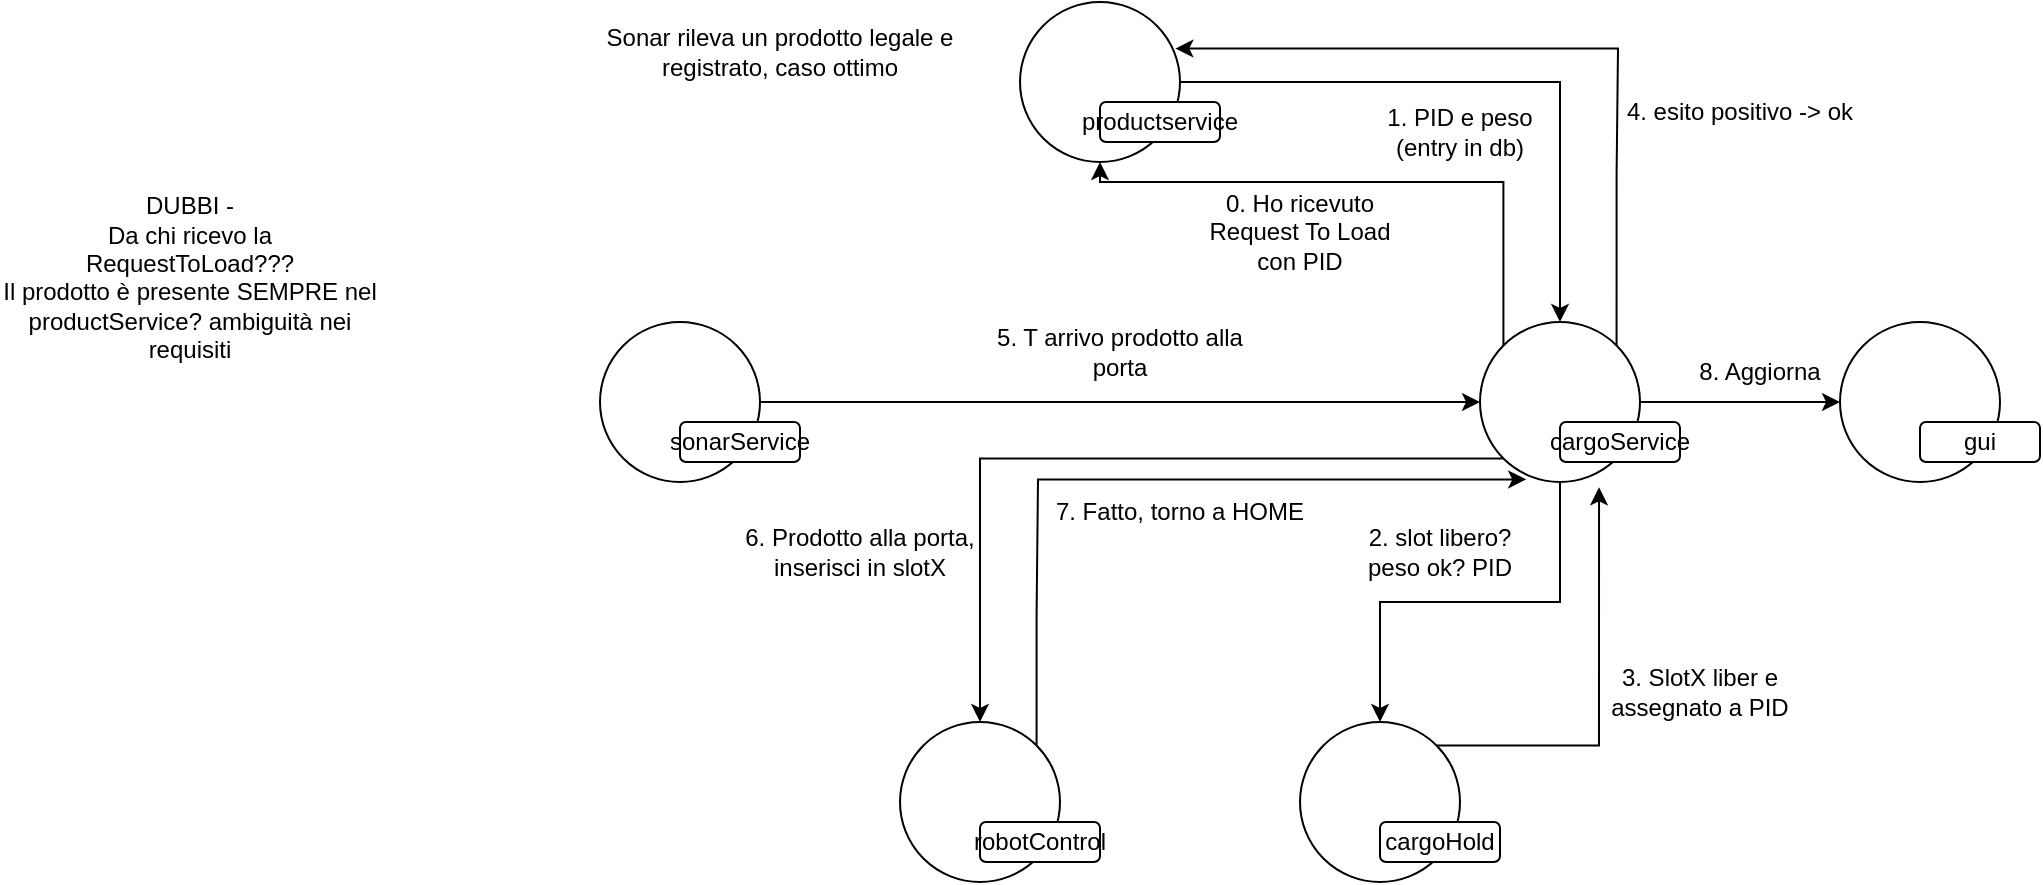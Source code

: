 <mxfile version="28.0.6" pages="4">
  <diagram name="ProdottoDisponibile" id="25Efme0Ay3es9wh1dyTM">
    <mxGraphModel dx="1852" dy="499" grid="1" gridSize="10" guides="1" tooltips="1" connect="1" arrows="1" fold="1" page="1" pageScale="1" pageWidth="827" pageHeight="1169" math="0" shadow="0">
      <root>
        <mxCell id="0" />
        <mxCell id="1" parent="0" />
        <mxCell id="WGEKUS04sTv0rBj9BLx_-32" style="edgeStyle=orthogonalEdgeStyle;rounded=0;orthogonalLoop=1;jettySize=auto;html=1;exitX=1;exitY=0.5;exitDx=0;exitDy=0;entryX=0;entryY=0.5;entryDx=0;entryDy=0;" parent="1" source="WGEKUS04sTv0rBj9BLx_-2" target="WGEKUS04sTv0rBj9BLx_-4" edge="1">
          <mxGeometry relative="1" as="geometry" />
        </mxCell>
        <mxCell id="WGEKUS04sTv0rBj9BLx_-2" value="" style="ellipse;whiteSpace=wrap;html=1;aspect=fixed;" parent="1" vertex="1">
          <mxGeometry x="170" y="240" width="80" height="80" as="geometry" />
        </mxCell>
        <mxCell id="WGEKUS04sTv0rBj9BLx_-3" value="sonarService" style="rounded=1;whiteSpace=wrap;html=1;" parent="1" vertex="1">
          <mxGeometry x="210" y="290" width="60" height="20" as="geometry" />
        </mxCell>
        <mxCell id="WGEKUS04sTv0rBj9BLx_-22" style="edgeStyle=orthogonalEdgeStyle;rounded=0;orthogonalLoop=1;jettySize=auto;html=1;exitX=1;exitY=0;exitDx=0;exitDy=0;entryX=0.971;entryY=0.291;entryDx=0;entryDy=0;entryPerimeter=0;" parent="1" source="WGEKUS04sTv0rBj9BLx_-4" target="WGEKUS04sTv0rBj9BLx_-7" edge="1">
          <mxGeometry relative="1" as="geometry">
            <mxPoint x="678" y="80" as="targetPoint" />
            <Array as="points">
              <mxPoint x="678" y="166" />
              <mxPoint x="679" y="103" />
            </Array>
          </mxGeometry>
        </mxCell>
        <mxCell id="WGEKUS04sTv0rBj9BLx_-24" style="edgeStyle=orthogonalEdgeStyle;rounded=0;orthogonalLoop=1;jettySize=auto;html=1;exitX=0.5;exitY=1;exitDx=0;exitDy=0;entryX=0.5;entryY=0;entryDx=0;entryDy=0;" parent="1" source="WGEKUS04sTv0rBj9BLx_-4" target="WGEKUS04sTv0rBj9BLx_-11" edge="1">
          <mxGeometry relative="1" as="geometry" />
        </mxCell>
        <mxCell id="WGEKUS04sTv0rBj9BLx_-34" style="edgeStyle=orthogonalEdgeStyle;rounded=0;orthogonalLoop=1;jettySize=auto;html=1;exitX=0;exitY=1;exitDx=0;exitDy=0;entryX=0.5;entryY=0;entryDx=0;entryDy=0;" parent="1" source="WGEKUS04sTv0rBj9BLx_-4" target="WGEKUS04sTv0rBj9BLx_-9" edge="1">
          <mxGeometry relative="1" as="geometry" />
        </mxCell>
        <mxCell id="f1D6WuZxMdPs2gHAFTNx-3" style="edgeStyle=orthogonalEdgeStyle;rounded=0;orthogonalLoop=1;jettySize=auto;html=1;exitX=1;exitY=0.5;exitDx=0;exitDy=0;entryX=0;entryY=0.5;entryDx=0;entryDy=0;" parent="1" source="WGEKUS04sTv0rBj9BLx_-4" target="f1D6WuZxMdPs2gHAFTNx-1" edge="1">
          <mxGeometry relative="1" as="geometry" />
        </mxCell>
        <mxCell id="b7JDsCgxkfN641fADbbu-5" style="edgeStyle=orthogonalEdgeStyle;rounded=0;orthogonalLoop=1;jettySize=auto;html=1;exitX=0;exitY=0;exitDx=0;exitDy=0;entryX=0.5;entryY=1;entryDx=0;entryDy=0;" parent="1" source="WGEKUS04sTv0rBj9BLx_-4" target="WGEKUS04sTv0rBj9BLx_-7" edge="1">
          <mxGeometry relative="1" as="geometry">
            <Array as="points">
              <mxPoint x="622" y="170" />
              <mxPoint x="420" y="170" />
            </Array>
          </mxGeometry>
        </mxCell>
        <mxCell id="WGEKUS04sTv0rBj9BLx_-4" value="" style="ellipse;whiteSpace=wrap;html=1;aspect=fixed;" parent="1" vertex="1">
          <mxGeometry x="610" y="240" width="80" height="80" as="geometry" />
        </mxCell>
        <mxCell id="WGEKUS04sTv0rBj9BLx_-5" value="cargoService" style="rounded=1;whiteSpace=wrap;html=1;" parent="1" vertex="1">
          <mxGeometry x="650" y="290" width="60" height="20" as="geometry" />
        </mxCell>
        <mxCell id="WGEKUS04sTv0rBj9BLx_-17" style="edgeStyle=orthogonalEdgeStyle;rounded=0;orthogonalLoop=1;jettySize=auto;html=1;exitX=1;exitY=0.5;exitDx=0;exitDy=0;entryX=0.5;entryY=0;entryDx=0;entryDy=0;" parent="1" source="WGEKUS04sTv0rBj9BLx_-7" target="WGEKUS04sTv0rBj9BLx_-4" edge="1">
          <mxGeometry relative="1" as="geometry" />
        </mxCell>
        <mxCell id="WGEKUS04sTv0rBj9BLx_-7" value="" style="ellipse;whiteSpace=wrap;html=1;aspect=fixed;" parent="1" vertex="1">
          <mxGeometry x="380" y="80" width="80" height="80" as="geometry" />
        </mxCell>
        <mxCell id="WGEKUS04sTv0rBj9BLx_-8" value="productservice" style="rounded=1;whiteSpace=wrap;html=1;" parent="1" vertex="1">
          <mxGeometry x="420" y="130" width="60" height="20" as="geometry" />
        </mxCell>
        <mxCell id="WGEKUS04sTv0rBj9BLx_-37" style="edgeStyle=orthogonalEdgeStyle;rounded=0;orthogonalLoop=1;jettySize=auto;html=1;exitX=1;exitY=0;exitDx=0;exitDy=0;entryX=0.289;entryY=0.984;entryDx=0;entryDy=0;entryPerimeter=0;" parent="1" source="WGEKUS04sTv0rBj9BLx_-9" target="WGEKUS04sTv0rBj9BLx_-4" edge="1">
          <mxGeometry relative="1" as="geometry">
            <mxPoint x="388" y="320" as="targetPoint" />
            <Array as="points">
              <mxPoint x="388" y="386" />
              <mxPoint x="389" y="319" />
            </Array>
          </mxGeometry>
        </mxCell>
        <mxCell id="WGEKUS04sTv0rBj9BLx_-9" value="" style="ellipse;whiteSpace=wrap;html=1;aspect=fixed;" parent="1" vertex="1">
          <mxGeometry x="320" y="440" width="80" height="80" as="geometry" />
        </mxCell>
        <mxCell id="WGEKUS04sTv0rBj9BLx_-10" value="robotControl" style="rounded=1;whiteSpace=wrap;html=1;" parent="1" vertex="1">
          <mxGeometry x="360" y="490" width="60" height="20" as="geometry" />
        </mxCell>
        <mxCell id="WGEKUS04sTv0rBj9BLx_-11" value="" style="ellipse;whiteSpace=wrap;html=1;aspect=fixed;" parent="1" vertex="1">
          <mxGeometry x="520" y="440" width="80" height="80" as="geometry" />
        </mxCell>
        <mxCell id="WGEKUS04sTv0rBj9BLx_-12" value="cargoHold" style="rounded=1;whiteSpace=wrap;html=1;" parent="1" vertex="1">
          <mxGeometry x="560" y="490" width="60" height="20" as="geometry" />
        </mxCell>
        <mxCell id="WGEKUS04sTv0rBj9BLx_-15" value="Sonar rileva un prodotto legale e registrato, caso ottimo" style="text;html=1;align=center;verticalAlign=middle;whiteSpace=wrap;rounded=0;" parent="1" vertex="1">
          <mxGeometry x="150" y="90" width="220" height="30" as="geometry" />
        </mxCell>
        <mxCell id="WGEKUS04sTv0rBj9BLx_-18" value="1. PID e peso (entry in db)" style="text;html=1;align=center;verticalAlign=middle;whiteSpace=wrap;rounded=0;" parent="1" vertex="1">
          <mxGeometry x="550" y="130" width="100" height="30" as="geometry" />
        </mxCell>
        <mxCell id="WGEKUS04sTv0rBj9BLx_-23" value="4. esito positivo -&amp;gt; ok" style="text;html=1;align=center;verticalAlign=middle;whiteSpace=wrap;rounded=0;" parent="1" vertex="1">
          <mxGeometry x="680" y="120" width="120" height="30" as="geometry" />
        </mxCell>
        <mxCell id="WGEKUS04sTv0rBj9BLx_-25" value="2. slot libero? peso ok? PID" style="text;html=1;align=center;verticalAlign=middle;whiteSpace=wrap;rounded=0;" parent="1" vertex="1">
          <mxGeometry x="540" y="340" width="100" height="30" as="geometry" />
        </mxCell>
        <mxCell id="WGEKUS04sTv0rBj9BLx_-27" value="3. SlotX liber e assegnato a PID" style="text;html=1;align=center;verticalAlign=middle;whiteSpace=wrap;rounded=0;" parent="1" vertex="1">
          <mxGeometry x="670" y="410" width="100" height="30" as="geometry" />
        </mxCell>
        <mxCell id="WGEKUS04sTv0rBj9BLx_-30" style="edgeStyle=orthogonalEdgeStyle;rounded=0;orthogonalLoop=1;jettySize=auto;html=1;exitX=1;exitY=0;exitDx=0;exitDy=0;entryX=0.744;entryY=1.033;entryDx=0;entryDy=0;entryPerimeter=0;" parent="1" source="WGEKUS04sTv0rBj9BLx_-11" target="WGEKUS04sTv0rBj9BLx_-4" edge="1">
          <mxGeometry relative="1" as="geometry" />
        </mxCell>
        <mxCell id="WGEKUS04sTv0rBj9BLx_-31" value="5. T arrivo prodotto alla porta" style="text;html=1;align=center;verticalAlign=middle;whiteSpace=wrap;rounded=0;" parent="1" vertex="1">
          <mxGeometry x="360" y="240" width="140" height="30" as="geometry" />
        </mxCell>
        <mxCell id="WGEKUS04sTv0rBj9BLx_-35" value="6. Prodotto alla porta, inserisci in slotX" style="text;html=1;align=center;verticalAlign=middle;whiteSpace=wrap;rounded=0;" parent="1" vertex="1">
          <mxGeometry x="230" y="340" width="140" height="30" as="geometry" />
        </mxCell>
        <mxCell id="WGEKUS04sTv0rBj9BLx_-38" value="7. Fatto, torno a HOME" style="text;html=1;align=center;verticalAlign=middle;whiteSpace=wrap;rounded=0;" parent="1" vertex="1">
          <mxGeometry x="390" y="320" width="140" height="30" as="geometry" />
        </mxCell>
        <mxCell id="f1D6WuZxMdPs2gHAFTNx-1" value="" style="ellipse;whiteSpace=wrap;html=1;aspect=fixed;" parent="1" vertex="1">
          <mxGeometry x="790" y="240" width="80" height="80" as="geometry" />
        </mxCell>
        <mxCell id="f1D6WuZxMdPs2gHAFTNx-2" value="gui" style="rounded=1;whiteSpace=wrap;html=1;" parent="1" vertex="1">
          <mxGeometry x="830" y="290" width="60" height="20" as="geometry" />
        </mxCell>
        <mxCell id="f1D6WuZxMdPs2gHAFTNx-4" value="8. Aggiorna" style="text;html=1;align=center;verticalAlign=middle;whiteSpace=wrap;rounded=0;" parent="1" vertex="1">
          <mxGeometry x="690" y="250" width="120" height="30" as="geometry" />
        </mxCell>
        <mxCell id="b7JDsCgxkfN641fADbbu-1" value="DUBBI -&lt;br&gt;Da chi ricevo la RequestToLoad???&lt;br&gt;Il prodotto è presente SEMPRE nel productService? ambiguità nei requisiti&lt;div&gt;&lt;br&gt;&lt;/div&gt;" style="text;html=1;align=center;verticalAlign=middle;whiteSpace=wrap;rounded=0;" parent="1" vertex="1">
          <mxGeometry x="-130" y="170" width="190" height="110" as="geometry" />
        </mxCell>
        <mxCell id="b7JDsCgxkfN641fADbbu-6" value="0. Ho ricevuto Request To Load con PID" style="text;html=1;align=center;verticalAlign=middle;whiteSpace=wrap;rounded=0;" parent="1" vertex="1">
          <mxGeometry x="470" y="180" width="100" height="30" as="geometry" />
        </mxCell>
      </root>
    </mxGraphModel>
  </diagram>
  <diagram name="Neg1 - illegalProduct" id="JJoJsT08v6iu-mhNfzCP">
    <mxGraphModel dx="1025" dy="499" grid="1" gridSize="10" guides="1" tooltips="1" connect="1" arrows="1" fold="1" page="1" pageScale="1" pageWidth="827" pageHeight="1169" math="0" shadow="0">
      <root>
        <mxCell id="0" />
        <mxCell id="1" parent="0" />
        <mxCell id="7TsAhdL8rtgzQ2KAtKML-1" value="Prodotto non registrato o peso &amp;gt; max" style="text;html=1;align=center;verticalAlign=middle;whiteSpace=wrap;rounded=0;" parent="1" vertex="1">
          <mxGeometry x="400" y="50" width="200" height="50" as="geometry" />
        </mxCell>
        <mxCell id="kh7jRxRdBOwOGf4_5ecX-2" value="" style="ellipse;whiteSpace=wrap;html=1;aspect=fixed;" parent="1" vertex="1">
          <mxGeometry x="70" y="240" width="80" height="80" as="geometry" />
        </mxCell>
        <mxCell id="kh7jRxRdBOwOGf4_5ecX-3" value="sonarService" style="rounded=1;whiteSpace=wrap;html=1;" parent="1" vertex="1">
          <mxGeometry x="110" y="290" width="60" height="20" as="geometry" />
        </mxCell>
        <mxCell id="kh7jRxRdBOwOGf4_5ecX-8" style="edgeStyle=orthogonalEdgeStyle;rounded=0;orthogonalLoop=1;jettySize=auto;html=1;exitX=0;exitY=0;exitDx=0;exitDy=0;entryX=0.5;entryY=1;entryDx=0;entryDy=0;" parent="1" source="kh7jRxRdBOwOGf4_5ecX-9" target="kh7jRxRdBOwOGf4_5ecX-12" edge="1">
          <mxGeometry relative="1" as="geometry">
            <Array as="points">
              <mxPoint x="522" y="170" />
              <mxPoint x="320" y="170" />
            </Array>
          </mxGeometry>
        </mxCell>
        <mxCell id="AK_VR0vXPfZtuDrAQIk0-1" style="edgeStyle=none;curved=1;rounded=0;orthogonalLoop=1;jettySize=auto;html=1;exitX=1;exitY=0.5;exitDx=0;exitDy=0;entryX=0;entryY=0.5;entryDx=0;entryDy=0;fontSize=12;startSize=8;endSize=8;" parent="1" source="kh7jRxRdBOwOGf4_5ecX-9" target="kh7jRxRdBOwOGf4_5ecX-27" edge="1">
          <mxGeometry relative="1" as="geometry" />
        </mxCell>
        <mxCell id="kh7jRxRdBOwOGf4_5ecX-9" value="" style="ellipse;whiteSpace=wrap;html=1;aspect=fixed;" parent="1" vertex="1">
          <mxGeometry x="510" y="240" width="80" height="80" as="geometry" />
        </mxCell>
        <mxCell id="kh7jRxRdBOwOGf4_5ecX-10" value="cargoService" style="rounded=1;whiteSpace=wrap;html=1;" parent="1" vertex="1">
          <mxGeometry x="550" y="290" width="60" height="20" as="geometry" />
        </mxCell>
        <mxCell id="kh7jRxRdBOwOGf4_5ecX-11" style="edgeStyle=orthogonalEdgeStyle;rounded=0;orthogonalLoop=1;jettySize=auto;html=1;exitX=1;exitY=0.5;exitDx=0;exitDy=0;entryX=0.5;entryY=0;entryDx=0;entryDy=0;" parent="1" source="kh7jRxRdBOwOGf4_5ecX-12" target="kh7jRxRdBOwOGf4_5ecX-9" edge="1">
          <mxGeometry relative="1" as="geometry" />
        </mxCell>
        <mxCell id="kh7jRxRdBOwOGf4_5ecX-12" value="" style="ellipse;whiteSpace=wrap;html=1;aspect=fixed;" parent="1" vertex="1">
          <mxGeometry x="280" y="80" width="80" height="80" as="geometry" />
        </mxCell>
        <mxCell id="kh7jRxRdBOwOGf4_5ecX-13" value="productservice" style="rounded=1;whiteSpace=wrap;html=1;" parent="1" vertex="1">
          <mxGeometry x="320" y="130" width="60" height="20" as="geometry" />
        </mxCell>
        <mxCell id="kh7jRxRdBOwOGf4_5ecX-15" value="" style="ellipse;whiteSpace=wrap;html=1;aspect=fixed;" parent="1" vertex="1">
          <mxGeometry x="220" y="440" width="80" height="80" as="geometry" />
        </mxCell>
        <mxCell id="kh7jRxRdBOwOGf4_5ecX-16" value="robotControl" style="rounded=1;whiteSpace=wrap;html=1;" parent="1" vertex="1">
          <mxGeometry x="260" y="490" width="60" height="20" as="geometry" />
        </mxCell>
        <mxCell id="kh7jRxRdBOwOGf4_5ecX-17" value="" style="ellipse;whiteSpace=wrap;html=1;aspect=fixed;" parent="1" vertex="1">
          <mxGeometry x="420" y="440" width="80" height="80" as="geometry" />
        </mxCell>
        <mxCell id="kh7jRxRdBOwOGf4_5ecX-18" value="cargoHold" style="rounded=1;whiteSpace=wrap;html=1;" parent="1" vertex="1">
          <mxGeometry x="460" y="490" width="60" height="20" as="geometry" />
        </mxCell>
        <mxCell id="kh7jRxRdBOwOGf4_5ecX-19" value="1. PID assente / peso &amp;gt; MAX" style="text;html=1;align=center;verticalAlign=middle;whiteSpace=wrap;rounded=0;" parent="1" vertex="1">
          <mxGeometry x="450" y="130" width="100" height="30" as="geometry" />
        </mxCell>
        <mxCell id="kh7jRxRdBOwOGf4_5ecX-27" value="" style="ellipse;whiteSpace=wrap;html=1;aspect=fixed;" parent="1" vertex="1">
          <mxGeometry x="690" y="240" width="80" height="80" as="geometry" />
        </mxCell>
        <mxCell id="kh7jRxRdBOwOGf4_5ecX-28" value="gui" style="rounded=1;whiteSpace=wrap;html=1;" parent="1" vertex="1">
          <mxGeometry x="730" y="290" width="60" height="20" as="geometry" />
        </mxCell>
        <mxCell id="kh7jRxRdBOwOGf4_5ecX-31" value="0. Ho ricevuto Request To Load con PID" style="text;html=1;align=center;verticalAlign=middle;whiteSpace=wrap;rounded=0;" parent="1" vertex="1">
          <mxGeometry x="370" y="180" width="100" height="30" as="geometry" />
        </mxCell>
        <mxCell id="AK_VR0vXPfZtuDrAQIk0-2" value="2. Aggiorna" style="text;html=1;align=center;verticalAlign=middle;whiteSpace=wrap;rounded=0;" parent="1" vertex="1">
          <mxGeometry x="580" y="250" width="120" height="30" as="geometry" />
        </mxCell>
      </root>
    </mxGraphModel>
  </diagram>
  <diagram name="Neg2 - interrupt" id="SZKAoKg2T0jrM4w7HBy4">
    <mxGraphModel dx="1025" dy="499" grid="1" gridSize="10" guides="1" tooltips="1" connect="1" arrows="1" fold="1" page="1" pageScale="1" pageWidth="827" pageHeight="1169" math="0" shadow="0">
      <root>
        <mxCell id="0" />
        <mxCell id="1" parent="0" />
        <mxCell id="uiuxDL_elA8yQI4Zi2Tw-1" value="Interrupt descritto nei requisiti" style="text;html=1;align=center;verticalAlign=middle;whiteSpace=wrap;rounded=0;" parent="1" vertex="1">
          <mxGeometry x="40" y="20" width="190" height="30" as="geometry" />
        </mxCell>
        <mxCell id="GBLBe9M7HUZ7NNClnXE3-1" style="edgeStyle=orthogonalEdgeStyle;rounded=0;orthogonalLoop=1;jettySize=auto;html=1;exitX=1;exitY=0.5;exitDx=0;exitDy=0;entryX=0;entryY=0.5;entryDx=0;entryDy=0;" parent="1" source="GBLBe9M7HUZ7NNClnXE3-2" target="GBLBe9M7HUZ7NNClnXE3-9" edge="1">
          <mxGeometry relative="1" as="geometry" />
        </mxCell>
        <mxCell id="GBLBe9M7HUZ7NNClnXE3-2" value="" style="ellipse;whiteSpace=wrap;html=1;aspect=fixed;" parent="1" vertex="1">
          <mxGeometry x="130" y="220" width="80" height="80" as="geometry" />
        </mxCell>
        <mxCell id="GBLBe9M7HUZ7NNClnXE3-3" value="sonarService" style="rounded=1;whiteSpace=wrap;html=1;" parent="1" vertex="1">
          <mxGeometry x="170" y="270" width="60" height="20" as="geometry" />
        </mxCell>
        <mxCell id="GBLBe9M7HUZ7NNClnXE3-4" style="edgeStyle=orthogonalEdgeStyle;rounded=0;orthogonalLoop=1;jettySize=auto;html=1;exitX=1;exitY=0;exitDx=0;exitDy=0;entryX=0.971;entryY=0.291;entryDx=0;entryDy=0;entryPerimeter=0;" parent="1" source="GBLBe9M7HUZ7NNClnXE3-9" target="GBLBe9M7HUZ7NNClnXE3-12" edge="1">
          <mxGeometry relative="1" as="geometry">
            <mxPoint x="638" y="60" as="targetPoint" />
            <Array as="points">
              <mxPoint x="638" y="146" />
              <mxPoint x="639" y="83" />
            </Array>
          </mxGeometry>
        </mxCell>
        <mxCell id="GBLBe9M7HUZ7NNClnXE3-5" style="edgeStyle=orthogonalEdgeStyle;rounded=0;orthogonalLoop=1;jettySize=auto;html=1;exitX=0.5;exitY=1;exitDx=0;exitDy=0;entryX=0.5;entryY=0;entryDx=0;entryDy=0;" parent="1" source="GBLBe9M7HUZ7NNClnXE3-9" target="GBLBe9M7HUZ7NNClnXE3-17" edge="1">
          <mxGeometry relative="1" as="geometry" />
        </mxCell>
        <mxCell id="GBLBe9M7HUZ7NNClnXE3-8" style="edgeStyle=orthogonalEdgeStyle;rounded=0;orthogonalLoop=1;jettySize=auto;html=1;exitX=0;exitY=0;exitDx=0;exitDy=0;entryX=0.5;entryY=1;entryDx=0;entryDy=0;" parent="1" source="GBLBe9M7HUZ7NNClnXE3-9" target="GBLBe9M7HUZ7NNClnXE3-12" edge="1">
          <mxGeometry relative="1" as="geometry">
            <Array as="points">
              <mxPoint x="582" y="150" />
              <mxPoint x="380" y="150" />
            </Array>
          </mxGeometry>
        </mxCell>
        <mxCell id="tBO8AAmjAjPt6X4575wv-1" style="edgeStyle=none;curved=1;rounded=0;orthogonalLoop=1;jettySize=auto;html=1;exitX=1;exitY=0.5;exitDx=0;exitDy=0;entryX=0;entryY=0.5;entryDx=0;entryDy=0;fontSize=12;startSize=8;endSize=8;" parent="1" source="GBLBe9M7HUZ7NNClnXE3-9" target="GBLBe9M7HUZ7NNClnXE3-27" edge="1">
          <mxGeometry relative="1" as="geometry" />
        </mxCell>
        <mxCell id="GBLBe9M7HUZ7NNClnXE3-9" value="" style="ellipse;whiteSpace=wrap;html=1;aspect=fixed;" parent="1" vertex="1">
          <mxGeometry x="570" y="220" width="80" height="80" as="geometry" />
        </mxCell>
        <mxCell id="GBLBe9M7HUZ7NNClnXE3-10" value="cargoService" style="rounded=1;whiteSpace=wrap;html=1;" parent="1" vertex="1">
          <mxGeometry x="610" y="270" width="60" height="20" as="geometry" />
        </mxCell>
        <mxCell id="GBLBe9M7HUZ7NNClnXE3-11" style="edgeStyle=orthogonalEdgeStyle;rounded=0;orthogonalLoop=1;jettySize=auto;html=1;exitX=1;exitY=0.5;exitDx=0;exitDy=0;entryX=0.5;entryY=0;entryDx=0;entryDy=0;" parent="1" source="GBLBe9M7HUZ7NNClnXE3-12" target="GBLBe9M7HUZ7NNClnXE3-9" edge="1">
          <mxGeometry relative="1" as="geometry" />
        </mxCell>
        <mxCell id="GBLBe9M7HUZ7NNClnXE3-12" value="" style="ellipse;whiteSpace=wrap;html=1;aspect=fixed;" parent="1" vertex="1">
          <mxGeometry x="340" y="60" width="80" height="80" as="geometry" />
        </mxCell>
        <mxCell id="GBLBe9M7HUZ7NNClnXE3-13" value="productservice" style="rounded=1;whiteSpace=wrap;html=1;" parent="1" vertex="1">
          <mxGeometry x="380" y="110" width="60" height="20" as="geometry" />
        </mxCell>
        <mxCell id="GBLBe9M7HUZ7NNClnXE3-15" value="" style="ellipse;whiteSpace=wrap;html=1;aspect=fixed;" parent="1" vertex="1">
          <mxGeometry x="280" y="420" width="80" height="80" as="geometry" />
        </mxCell>
        <mxCell id="GBLBe9M7HUZ7NNClnXE3-16" value="robotControl" style="rounded=1;whiteSpace=wrap;html=1;" parent="1" vertex="1">
          <mxGeometry x="320" y="470" width="60" height="20" as="geometry" />
        </mxCell>
        <mxCell id="GBLBe9M7HUZ7NNClnXE3-17" value="" style="ellipse;whiteSpace=wrap;html=1;aspect=fixed;" parent="1" vertex="1">
          <mxGeometry x="480" y="420" width="80" height="80" as="geometry" />
        </mxCell>
        <mxCell id="GBLBe9M7HUZ7NNClnXE3-18" value="cargoHold" style="rounded=1;whiteSpace=wrap;html=1;" parent="1" vertex="1">
          <mxGeometry x="520" y="470" width="60" height="20" as="geometry" />
        </mxCell>
        <mxCell id="GBLBe9M7HUZ7NNClnXE3-19" value="1. PID e peso (entry in db)" style="text;html=1;align=center;verticalAlign=middle;whiteSpace=wrap;rounded=0;" parent="1" vertex="1">
          <mxGeometry x="510" y="110" width="100" height="30" as="geometry" />
        </mxCell>
        <mxCell id="GBLBe9M7HUZ7NNClnXE3-20" value="4. esito positivo -&amp;gt; ok" style="text;html=1;align=center;verticalAlign=middle;whiteSpace=wrap;rounded=0;" parent="1" vertex="1">
          <mxGeometry x="640" y="100" width="120" height="30" as="geometry" />
        </mxCell>
        <mxCell id="GBLBe9M7HUZ7NNClnXE3-21" value="2. slot libero? peso ok? PID" style="text;html=1;align=center;verticalAlign=middle;whiteSpace=wrap;rounded=0;" parent="1" vertex="1">
          <mxGeometry x="500" y="320" width="100" height="30" as="geometry" />
        </mxCell>
        <mxCell id="GBLBe9M7HUZ7NNClnXE3-22" value="3. SlotX liber e assegnato a PID" style="text;html=1;align=center;verticalAlign=middle;whiteSpace=wrap;rounded=0;" parent="1" vertex="1">
          <mxGeometry x="630" y="390" width="100" height="30" as="geometry" />
        </mxCell>
        <mxCell id="GBLBe9M7HUZ7NNClnXE3-23" style="edgeStyle=orthogonalEdgeStyle;rounded=0;orthogonalLoop=1;jettySize=auto;html=1;exitX=1;exitY=0;exitDx=0;exitDy=0;entryX=0.744;entryY=1.033;entryDx=0;entryDy=0;entryPerimeter=0;" parent="1" source="GBLBe9M7HUZ7NNClnXE3-17" target="GBLBe9M7HUZ7NNClnXE3-9" edge="1">
          <mxGeometry relative="1" as="geometry" />
        </mxCell>
        <mxCell id="GBLBe9M7HUZ7NNClnXE3-24" value="5. Sonar failure. D &amp;gt; DFREE per almeno 3 sec" style="text;html=1;align=center;verticalAlign=middle;whiteSpace=wrap;rounded=0;" parent="1" vertex="1">
          <mxGeometry x="230" y="220" width="140" height="30" as="geometry" />
        </mxCell>
        <mxCell id="GBLBe9M7HUZ7NNClnXE3-27" value="" style="ellipse;whiteSpace=wrap;html=1;aspect=fixed;" parent="1" vertex="1">
          <mxGeometry x="750" y="220" width="80" height="80" as="geometry" />
        </mxCell>
        <mxCell id="GBLBe9M7HUZ7NNClnXE3-28" value="gui" style="rounded=1;whiteSpace=wrap;html=1;" parent="1" vertex="1">
          <mxGeometry x="790" y="270" width="60" height="20" as="geometry" />
        </mxCell>
        <mxCell id="GBLBe9M7HUZ7NNClnXE3-31" value="0. Ho ricevuto Request To Load con PID" style="text;html=1;align=center;verticalAlign=middle;whiteSpace=wrap;rounded=0;" parent="1" vertex="1">
          <mxGeometry x="430" y="160" width="100" height="30" as="geometry" />
        </mxCell>
        <mxCell id="uo6nv0FwG1k0BHqkp9Sb-1" value="6. Aggiorna" style="text;html=1;align=center;verticalAlign=middle;whiteSpace=wrap;rounded=0;" parent="1" vertex="1">
          <mxGeometry x="640" y="230" width="120" height="30" as="geometry" />
        </mxCell>
      </root>
    </mxGraphModel>
  </diagram>
  <diagram name="Neg3 - Slot Occupati" id="phj9aQP11ByOH9yMrtvx">
    <mxGraphModel dx="1025" dy="499" grid="1" gridSize="10" guides="1" tooltips="1" connect="1" arrows="1" fold="1" page="1" pageScale="1" pageWidth="827" pageHeight="1169" math="0" shadow="0">
      <root>
        <mxCell id="0" />
        <mxCell id="1" parent="0" />
        <mxCell id="AgatTy13-pNeH2oPpSTZ-1" value="Prodotto legale - Slot occupati" style="text;html=1;align=center;verticalAlign=middle;whiteSpace=wrap;rounded=0;" parent="1" vertex="1">
          <mxGeometry x="40" y="20" width="210" height="30" as="geometry" />
        </mxCell>
        <mxCell id="zKPX1PJQiBBPevh5m__w-2" value="" style="ellipse;whiteSpace=wrap;html=1;aspect=fixed;" parent="1" vertex="1">
          <mxGeometry x="50" y="210" width="80" height="80" as="geometry" />
        </mxCell>
        <mxCell id="zKPX1PJQiBBPevh5m__w-3" value="sonarService" style="rounded=1;whiteSpace=wrap;html=1;" parent="1" vertex="1">
          <mxGeometry x="90" y="260" width="60" height="20" as="geometry" />
        </mxCell>
        <mxCell id="zKPX1PJQiBBPevh5m__w-5" style="edgeStyle=orthogonalEdgeStyle;rounded=0;orthogonalLoop=1;jettySize=auto;html=1;exitX=0.5;exitY=1;exitDx=0;exitDy=0;entryX=0.5;entryY=0;entryDx=0;entryDy=0;" parent="1" source="zKPX1PJQiBBPevh5m__w-9" target="zKPX1PJQiBBPevh5m__w-17" edge="1">
          <mxGeometry relative="1" as="geometry" />
        </mxCell>
        <mxCell id="zKPX1PJQiBBPevh5m__w-7" style="edgeStyle=orthogonalEdgeStyle;rounded=0;orthogonalLoop=1;jettySize=auto;html=1;exitX=1;exitY=0.5;exitDx=0;exitDy=0;entryX=0;entryY=0.5;entryDx=0;entryDy=0;" parent="1" source="zKPX1PJQiBBPevh5m__w-9" target="zKPX1PJQiBBPevh5m__w-27" edge="1">
          <mxGeometry relative="1" as="geometry" />
        </mxCell>
        <mxCell id="zKPX1PJQiBBPevh5m__w-8" style="edgeStyle=orthogonalEdgeStyle;rounded=0;orthogonalLoop=1;jettySize=auto;html=1;exitX=0;exitY=0;exitDx=0;exitDy=0;entryX=0.5;entryY=1;entryDx=0;entryDy=0;" parent="1" source="zKPX1PJQiBBPevh5m__w-9" target="zKPX1PJQiBBPevh5m__w-12" edge="1">
          <mxGeometry relative="1" as="geometry">
            <Array as="points">
              <mxPoint x="502" y="140" />
              <mxPoint x="300" y="140" />
            </Array>
          </mxGeometry>
        </mxCell>
        <mxCell id="zKPX1PJQiBBPevh5m__w-9" value="" style="ellipse;whiteSpace=wrap;html=1;aspect=fixed;" parent="1" vertex="1">
          <mxGeometry x="490" y="210" width="80" height="80" as="geometry" />
        </mxCell>
        <mxCell id="zKPX1PJQiBBPevh5m__w-10" value="cargoService" style="rounded=1;whiteSpace=wrap;html=1;" parent="1" vertex="1">
          <mxGeometry x="530" y="260" width="60" height="20" as="geometry" />
        </mxCell>
        <mxCell id="zKPX1PJQiBBPevh5m__w-11" style="edgeStyle=orthogonalEdgeStyle;rounded=0;orthogonalLoop=1;jettySize=auto;html=1;exitX=1;exitY=0.5;exitDx=0;exitDy=0;entryX=0.5;entryY=0;entryDx=0;entryDy=0;" parent="1" source="zKPX1PJQiBBPevh5m__w-12" target="zKPX1PJQiBBPevh5m__w-9" edge="1">
          <mxGeometry relative="1" as="geometry" />
        </mxCell>
        <mxCell id="zKPX1PJQiBBPevh5m__w-12" value="" style="ellipse;whiteSpace=wrap;html=1;aspect=fixed;" parent="1" vertex="1">
          <mxGeometry x="260" y="50" width="80" height="80" as="geometry" />
        </mxCell>
        <mxCell id="zKPX1PJQiBBPevh5m__w-13" value="productservice" style="rounded=1;whiteSpace=wrap;html=1;" parent="1" vertex="1">
          <mxGeometry x="300" y="100" width="60" height="20" as="geometry" />
        </mxCell>
        <mxCell id="zKPX1PJQiBBPevh5m__w-15" value="" style="ellipse;whiteSpace=wrap;html=1;aspect=fixed;" parent="1" vertex="1">
          <mxGeometry x="200" y="410" width="80" height="80" as="geometry" />
        </mxCell>
        <mxCell id="zKPX1PJQiBBPevh5m__w-16" value="robotControl" style="rounded=1;whiteSpace=wrap;html=1;" parent="1" vertex="1">
          <mxGeometry x="240" y="460" width="60" height="20" as="geometry" />
        </mxCell>
        <mxCell id="zKPX1PJQiBBPevh5m__w-17" value="" style="ellipse;whiteSpace=wrap;html=1;aspect=fixed;" parent="1" vertex="1">
          <mxGeometry x="400" y="410" width="80" height="80" as="geometry" />
        </mxCell>
        <mxCell id="zKPX1PJQiBBPevh5m__w-18" value="cargoHold" style="rounded=1;whiteSpace=wrap;html=1;" parent="1" vertex="1">
          <mxGeometry x="440" y="460" width="60" height="20" as="geometry" />
        </mxCell>
        <mxCell id="zKPX1PJQiBBPevh5m__w-19" value="1. PID e peso (entry in db)" style="text;html=1;align=center;verticalAlign=middle;whiteSpace=wrap;rounded=0;" parent="1" vertex="1">
          <mxGeometry x="430" y="100" width="100" height="30" as="geometry" />
        </mxCell>
        <mxCell id="zKPX1PJQiBBPevh5m__w-21" value="2. slot libero? peso ok? PID" style="text;html=1;align=center;verticalAlign=middle;whiteSpace=wrap;rounded=0;" parent="1" vertex="1">
          <mxGeometry x="420" y="310" width="100" height="30" as="geometry" />
        </mxCell>
        <mxCell id="zKPX1PJQiBBPevh5m__w-22" value="3. Slot occupati" style="text;html=1;align=center;verticalAlign=middle;whiteSpace=wrap;rounded=0;" parent="1" vertex="1">
          <mxGeometry x="550" y="380" width="100" height="30" as="geometry" />
        </mxCell>
        <mxCell id="zKPX1PJQiBBPevh5m__w-23" style="edgeStyle=orthogonalEdgeStyle;rounded=0;orthogonalLoop=1;jettySize=auto;html=1;exitX=1;exitY=0;exitDx=0;exitDy=0;entryX=0.744;entryY=1.033;entryDx=0;entryDy=0;entryPerimeter=0;" parent="1" source="zKPX1PJQiBBPevh5m__w-17" target="zKPX1PJQiBBPevh5m__w-9" edge="1">
          <mxGeometry relative="1" as="geometry" />
        </mxCell>
        <mxCell id="zKPX1PJQiBBPevh5m__w-27" value="" style="ellipse;whiteSpace=wrap;html=1;aspect=fixed;" parent="1" vertex="1">
          <mxGeometry x="670" y="210" width="80" height="80" as="geometry" />
        </mxCell>
        <mxCell id="zKPX1PJQiBBPevh5m__w-28" value="gui" style="rounded=1;whiteSpace=wrap;html=1;" parent="1" vertex="1">
          <mxGeometry x="710" y="260" width="60" height="20" as="geometry" />
        </mxCell>
        <mxCell id="zKPX1PJQiBBPevh5m__w-29" value="4. Aggiorna" style="text;html=1;align=center;verticalAlign=middle;whiteSpace=wrap;rounded=0;" parent="1" vertex="1">
          <mxGeometry x="570" y="220" width="120" height="30" as="geometry" />
        </mxCell>
        <mxCell id="zKPX1PJQiBBPevh5m__w-31" value="0. Ho ricevuto Request To Load con PID" style="text;html=1;align=center;verticalAlign=middle;whiteSpace=wrap;rounded=0;" parent="1" vertex="1">
          <mxGeometry x="350" y="150" width="100" height="30" as="geometry" />
        </mxCell>
      </root>
    </mxGraphModel>
  </diagram>
</mxfile>
